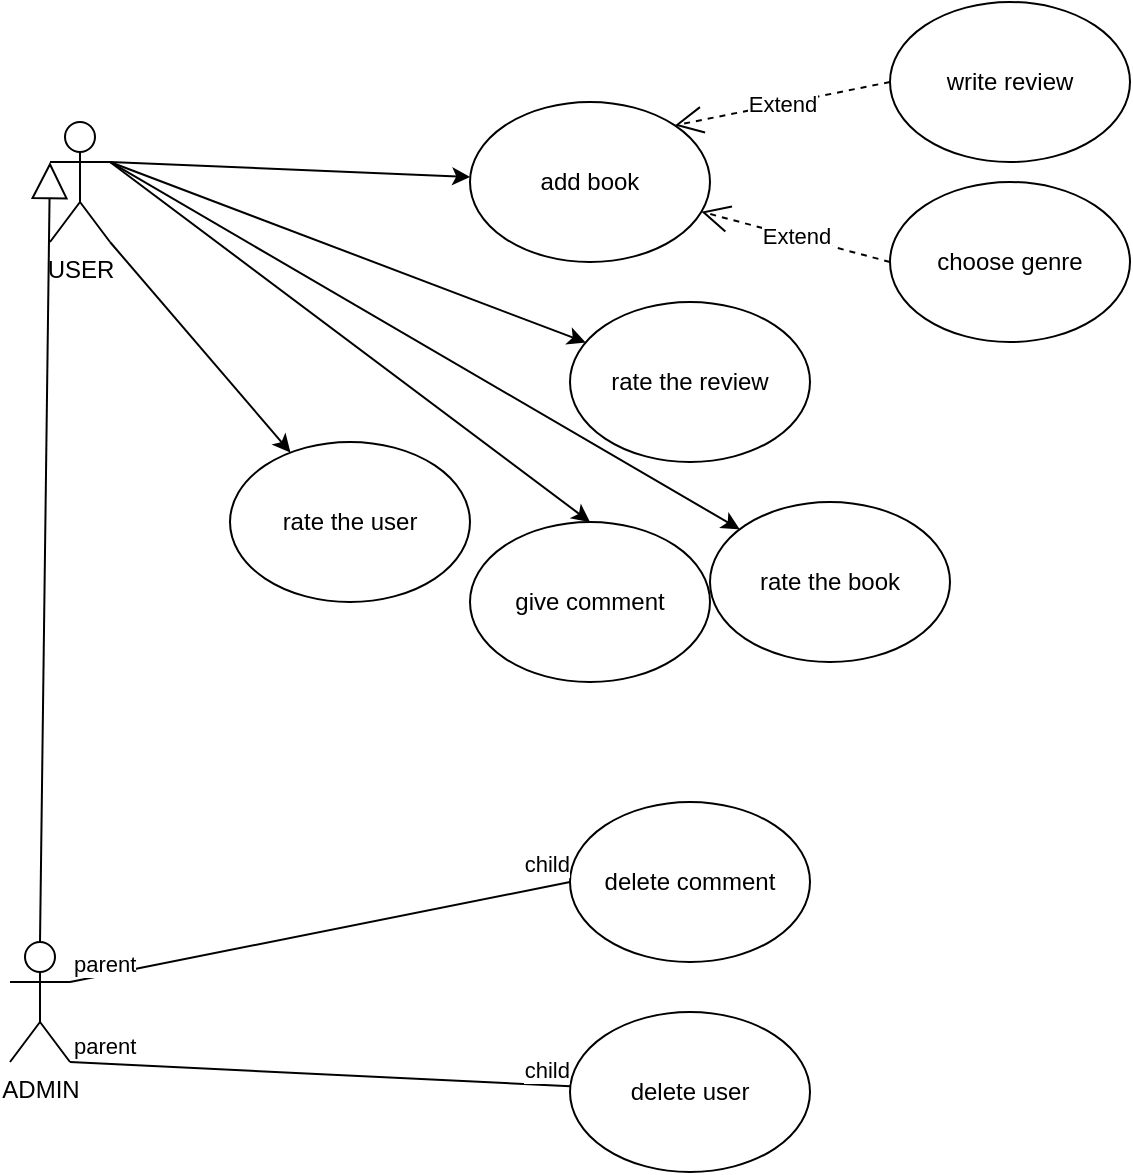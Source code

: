 <mxfile version="20.6.0" type="github">
  <diagram id="QrEgrOTzuJLG-1OPJ3yg" name="Страница 1">
    <mxGraphModel dx="1038" dy="617" grid="1" gridSize="10" guides="1" tooltips="1" connect="1" arrows="1" fold="1" page="1" pageScale="1" pageWidth="827" pageHeight="1169" math="0" shadow="0">
      <root>
        <mxCell id="0" />
        <mxCell id="1" parent="0" />
        <object label="ADMIN" id="j4Thd3raL3Yoe5RdRxM6-1">
          <mxCell style="shape=umlActor;verticalLabelPosition=bottom;verticalAlign=top;html=1;" vertex="1" parent="1">
            <mxGeometry x="40" y="470" width="30" height="60" as="geometry" />
          </mxCell>
        </object>
        <mxCell id="j4Thd3raL3Yoe5RdRxM6-9" value="add book" style="ellipse;whiteSpace=wrap;html=1;" vertex="1" parent="1">
          <mxGeometry x="270" y="50" width="120" height="80" as="geometry" />
        </mxCell>
        <mxCell id="j4Thd3raL3Yoe5RdRxM6-12" value="rate the book" style="ellipse;whiteSpace=wrap;html=1;" vertex="1" parent="1">
          <mxGeometry x="390" y="250" width="120" height="80" as="geometry" />
        </mxCell>
        <mxCell id="j4Thd3raL3Yoe5RdRxM6-13" value="rate the user" style="ellipse;whiteSpace=wrap;html=1;" vertex="1" parent="1">
          <mxGeometry x="150" y="220" width="120" height="80" as="geometry" />
        </mxCell>
        <mxCell id="j4Thd3raL3Yoe5RdRxM6-14" value="rate the review" style="ellipse;whiteSpace=wrap;html=1;" vertex="1" parent="1">
          <mxGeometry x="320" y="150" width="120" height="80" as="geometry" />
        </mxCell>
        <mxCell id="j4Thd3raL3Yoe5RdRxM6-15" value="give comment" style="ellipse;whiteSpace=wrap;html=1;" vertex="1" parent="1">
          <mxGeometry x="270" y="260" width="120" height="80" as="geometry" />
        </mxCell>
        <mxCell id="j4Thd3raL3Yoe5RdRxM6-16" value="delete user" style="ellipse;whiteSpace=wrap;html=1;" vertex="1" parent="1">
          <mxGeometry x="320" y="505" width="120" height="80" as="geometry" />
        </mxCell>
        <mxCell id="j4Thd3raL3Yoe5RdRxM6-17" value="delete comment" style="ellipse;whiteSpace=wrap;html=1;" vertex="1" parent="1">
          <mxGeometry x="320" y="400" width="120" height="80" as="geometry" />
        </mxCell>
        <mxCell id="j4Thd3raL3Yoe5RdRxM6-18" value="write review" style="ellipse;whiteSpace=wrap;html=1;" vertex="1" parent="1">
          <mxGeometry x="480" width="120" height="80" as="geometry" />
        </mxCell>
        <mxCell id="j4Thd3raL3Yoe5RdRxM6-19" value="choose genre" style="ellipse;whiteSpace=wrap;html=1;" vertex="1" parent="1">
          <mxGeometry x="480" y="90" width="120" height="80" as="geometry" />
        </mxCell>
        <mxCell id="j4Thd3raL3Yoe5RdRxM6-21" value="Extend" style="endArrow=open;endSize=12;dashed=1;html=1;rounded=0;exitX=0;exitY=0.5;exitDx=0;exitDy=0;" edge="1" parent="1" source="j4Thd3raL3Yoe5RdRxM6-19" target="j4Thd3raL3Yoe5RdRxM6-9">
          <mxGeometry width="160" relative="1" as="geometry">
            <mxPoint x="420" y="180" as="sourcePoint" />
            <mxPoint x="490" y="240" as="targetPoint" />
          </mxGeometry>
        </mxCell>
        <mxCell id="j4Thd3raL3Yoe5RdRxM6-22" value="Extend" style="endArrow=open;endSize=12;dashed=1;html=1;rounded=0;exitX=0;exitY=0.5;exitDx=0;exitDy=0;entryX=1;entryY=0;entryDx=0;entryDy=0;" edge="1" parent="1" source="j4Thd3raL3Yoe5RdRxM6-18" target="j4Thd3raL3Yoe5RdRxM6-9">
          <mxGeometry width="160" relative="1" as="geometry">
            <mxPoint x="480" y="147.51" as="sourcePoint" />
            <mxPoint x="374.992" y="50.003" as="targetPoint" />
          </mxGeometry>
        </mxCell>
        <mxCell id="j4Thd3raL3Yoe5RdRxM6-32" style="rounded=0;orthogonalLoop=1;jettySize=auto;html=1;exitX=1;exitY=1;exitDx=0;exitDy=0;exitPerimeter=0;" edge="1" parent="1" source="j4Thd3raL3Yoe5RdRxM6-23" target="j4Thd3raL3Yoe5RdRxM6-13">
          <mxGeometry relative="1" as="geometry" />
        </mxCell>
        <mxCell id="j4Thd3raL3Yoe5RdRxM6-33" style="edgeStyle=none;rounded=0;orthogonalLoop=1;jettySize=auto;html=1;exitX=1;exitY=0.333;exitDx=0;exitDy=0;exitPerimeter=0;" edge="1" parent="1" source="j4Thd3raL3Yoe5RdRxM6-23" target="j4Thd3raL3Yoe5RdRxM6-9">
          <mxGeometry relative="1" as="geometry" />
        </mxCell>
        <mxCell id="j4Thd3raL3Yoe5RdRxM6-34" style="edgeStyle=none;rounded=0;orthogonalLoop=1;jettySize=auto;html=1;exitX=1;exitY=0.333;exitDx=0;exitDy=0;exitPerimeter=0;" edge="1" parent="1" source="j4Thd3raL3Yoe5RdRxM6-23" target="j4Thd3raL3Yoe5RdRxM6-14">
          <mxGeometry relative="1" as="geometry" />
        </mxCell>
        <mxCell id="j4Thd3raL3Yoe5RdRxM6-35" style="edgeStyle=none;rounded=0;orthogonalLoop=1;jettySize=auto;html=1;exitX=1;exitY=0.333;exitDx=0;exitDy=0;exitPerimeter=0;" edge="1" parent="1" source="j4Thd3raL3Yoe5RdRxM6-23" target="j4Thd3raL3Yoe5RdRxM6-12">
          <mxGeometry relative="1" as="geometry" />
        </mxCell>
        <mxCell id="j4Thd3raL3Yoe5RdRxM6-36" style="edgeStyle=none;rounded=0;orthogonalLoop=1;jettySize=auto;html=1;exitX=1;exitY=0.333;exitDx=0;exitDy=0;exitPerimeter=0;entryX=0.5;entryY=0;entryDx=0;entryDy=0;" edge="1" parent="1" source="j4Thd3raL3Yoe5RdRxM6-23" target="j4Thd3raL3Yoe5RdRxM6-15">
          <mxGeometry relative="1" as="geometry" />
        </mxCell>
        <mxCell id="j4Thd3raL3Yoe5RdRxM6-23" value="USER" style="shape=umlActor;verticalLabelPosition=bottom;verticalAlign=top;html=1;" vertex="1" parent="1">
          <mxGeometry x="60" y="60" width="30" height="60" as="geometry" />
        </mxCell>
        <mxCell id="j4Thd3raL3Yoe5RdRxM6-39" value="" style="endArrow=block;endSize=16;endFill=0;html=1;rounded=0;exitX=0.5;exitY=0;exitDx=0;exitDy=0;exitPerimeter=0;entryX=0;entryY=0.333;entryDx=0;entryDy=0;entryPerimeter=0;" edge="1" parent="1" source="j4Thd3raL3Yoe5RdRxM6-1" target="j4Thd3raL3Yoe5RdRxM6-23">
          <mxGeometry x="-1" y="-196" width="160" relative="1" as="geometry">
            <mxPoint x="340" y="420" as="sourcePoint" />
            <mxPoint x="50" y="120" as="targetPoint" />
            <mxPoint x="-1" y="10" as="offset" />
          </mxGeometry>
        </mxCell>
        <mxCell id="j4Thd3raL3Yoe5RdRxM6-43" value="" style="endArrow=none;html=1;rounded=0;exitX=1;exitY=0.333;exitDx=0;exitDy=0;exitPerimeter=0;entryX=0;entryY=0.5;entryDx=0;entryDy=0;" edge="1" parent="1" source="j4Thd3raL3Yoe5RdRxM6-1" target="j4Thd3raL3Yoe5RdRxM6-17">
          <mxGeometry relative="1" as="geometry">
            <mxPoint x="140" y="470" as="sourcePoint" />
            <mxPoint x="300" y="470" as="targetPoint" />
          </mxGeometry>
        </mxCell>
        <mxCell id="j4Thd3raL3Yoe5RdRxM6-44" value="parent" style="edgeLabel;resizable=0;html=1;align=left;verticalAlign=bottom;" connectable="0" vertex="1" parent="j4Thd3raL3Yoe5RdRxM6-43">
          <mxGeometry x="-1" relative="1" as="geometry" />
        </mxCell>
        <mxCell id="j4Thd3raL3Yoe5RdRxM6-45" value="child" style="edgeLabel;resizable=0;html=1;align=right;verticalAlign=bottom;" connectable="0" vertex="1" parent="j4Thd3raL3Yoe5RdRxM6-43">
          <mxGeometry x="1" relative="1" as="geometry" />
        </mxCell>
        <mxCell id="j4Thd3raL3Yoe5RdRxM6-46" value="" style="endArrow=none;html=1;rounded=0;exitX=1;exitY=1;exitDx=0;exitDy=0;exitPerimeter=0;" edge="1" parent="1" source="j4Thd3raL3Yoe5RdRxM6-1" target="j4Thd3raL3Yoe5RdRxM6-16">
          <mxGeometry relative="1" as="geometry">
            <mxPoint x="90" y="570" as="sourcePoint" />
            <mxPoint x="250" y="570" as="targetPoint" />
          </mxGeometry>
        </mxCell>
        <mxCell id="j4Thd3raL3Yoe5RdRxM6-47" value="parent" style="edgeLabel;resizable=0;html=1;align=left;verticalAlign=bottom;" connectable="0" vertex="1" parent="j4Thd3raL3Yoe5RdRxM6-46">
          <mxGeometry x="-1" relative="1" as="geometry" />
        </mxCell>
        <mxCell id="j4Thd3raL3Yoe5RdRxM6-48" value="child" style="edgeLabel;resizable=0;html=1;align=right;verticalAlign=bottom;" connectable="0" vertex="1" parent="j4Thd3raL3Yoe5RdRxM6-46">
          <mxGeometry x="1" relative="1" as="geometry" />
        </mxCell>
      </root>
    </mxGraphModel>
  </diagram>
</mxfile>
